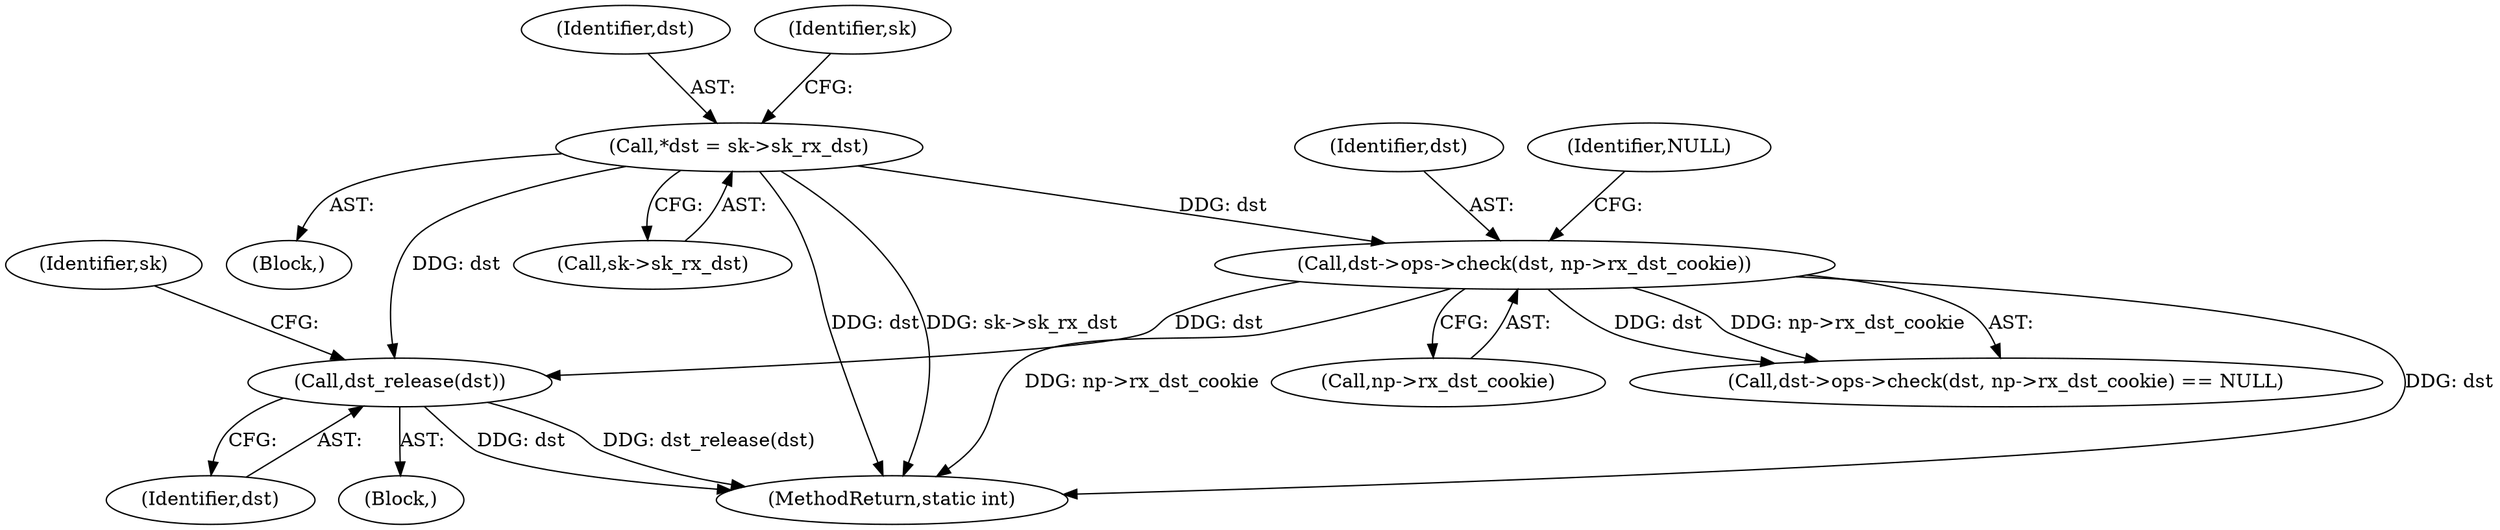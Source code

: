 digraph "0_linux_ac6e780070e30e4c35bd395acfe9191e6268bdd3_0@pointer" {
"1000188" [label="(Call,dst_release(dst))"];
"1000181" [label="(Call,dst->ops->check(dst, np->rx_dst_cookie))"];
"1000156" [label="(Call,*dst = sk->sk_rx_dst)"];
"1000157" [label="(Identifier,dst)"];
"1000154" [label="(Block,)"];
"1000180" [label="(Call,dst->ops->check(dst, np->rx_dst_cookie) == NULL)"];
"1000162" [label="(Identifier,sk)"];
"1000188" [label="(Call,dst_release(dst))"];
"1000189" [label="(Identifier,dst)"];
"1000187" [label="(Block,)"];
"1000192" [label="(Identifier,sk)"];
"1000181" [label="(Call,dst->ops->check(dst, np->rx_dst_cookie))"];
"1000183" [label="(Call,np->rx_dst_cookie)"];
"1000156" [label="(Call,*dst = sk->sk_rx_dst)"];
"1000182" [label="(Identifier,dst)"];
"1000158" [label="(Call,sk->sk_rx_dst)"];
"1000436" [label="(MethodReturn,static int)"];
"1000186" [label="(Identifier,NULL)"];
"1000188" -> "1000187"  [label="AST: "];
"1000188" -> "1000189"  [label="CFG: "];
"1000189" -> "1000188"  [label="AST: "];
"1000192" -> "1000188"  [label="CFG: "];
"1000188" -> "1000436"  [label="DDG: dst_release(dst)"];
"1000188" -> "1000436"  [label="DDG: dst"];
"1000181" -> "1000188"  [label="DDG: dst"];
"1000156" -> "1000188"  [label="DDG: dst"];
"1000181" -> "1000180"  [label="AST: "];
"1000181" -> "1000183"  [label="CFG: "];
"1000182" -> "1000181"  [label="AST: "];
"1000183" -> "1000181"  [label="AST: "];
"1000186" -> "1000181"  [label="CFG: "];
"1000181" -> "1000436"  [label="DDG: dst"];
"1000181" -> "1000436"  [label="DDG: np->rx_dst_cookie"];
"1000181" -> "1000180"  [label="DDG: dst"];
"1000181" -> "1000180"  [label="DDG: np->rx_dst_cookie"];
"1000156" -> "1000181"  [label="DDG: dst"];
"1000156" -> "1000154"  [label="AST: "];
"1000156" -> "1000158"  [label="CFG: "];
"1000157" -> "1000156"  [label="AST: "];
"1000158" -> "1000156"  [label="AST: "];
"1000162" -> "1000156"  [label="CFG: "];
"1000156" -> "1000436"  [label="DDG: dst"];
"1000156" -> "1000436"  [label="DDG: sk->sk_rx_dst"];
}
